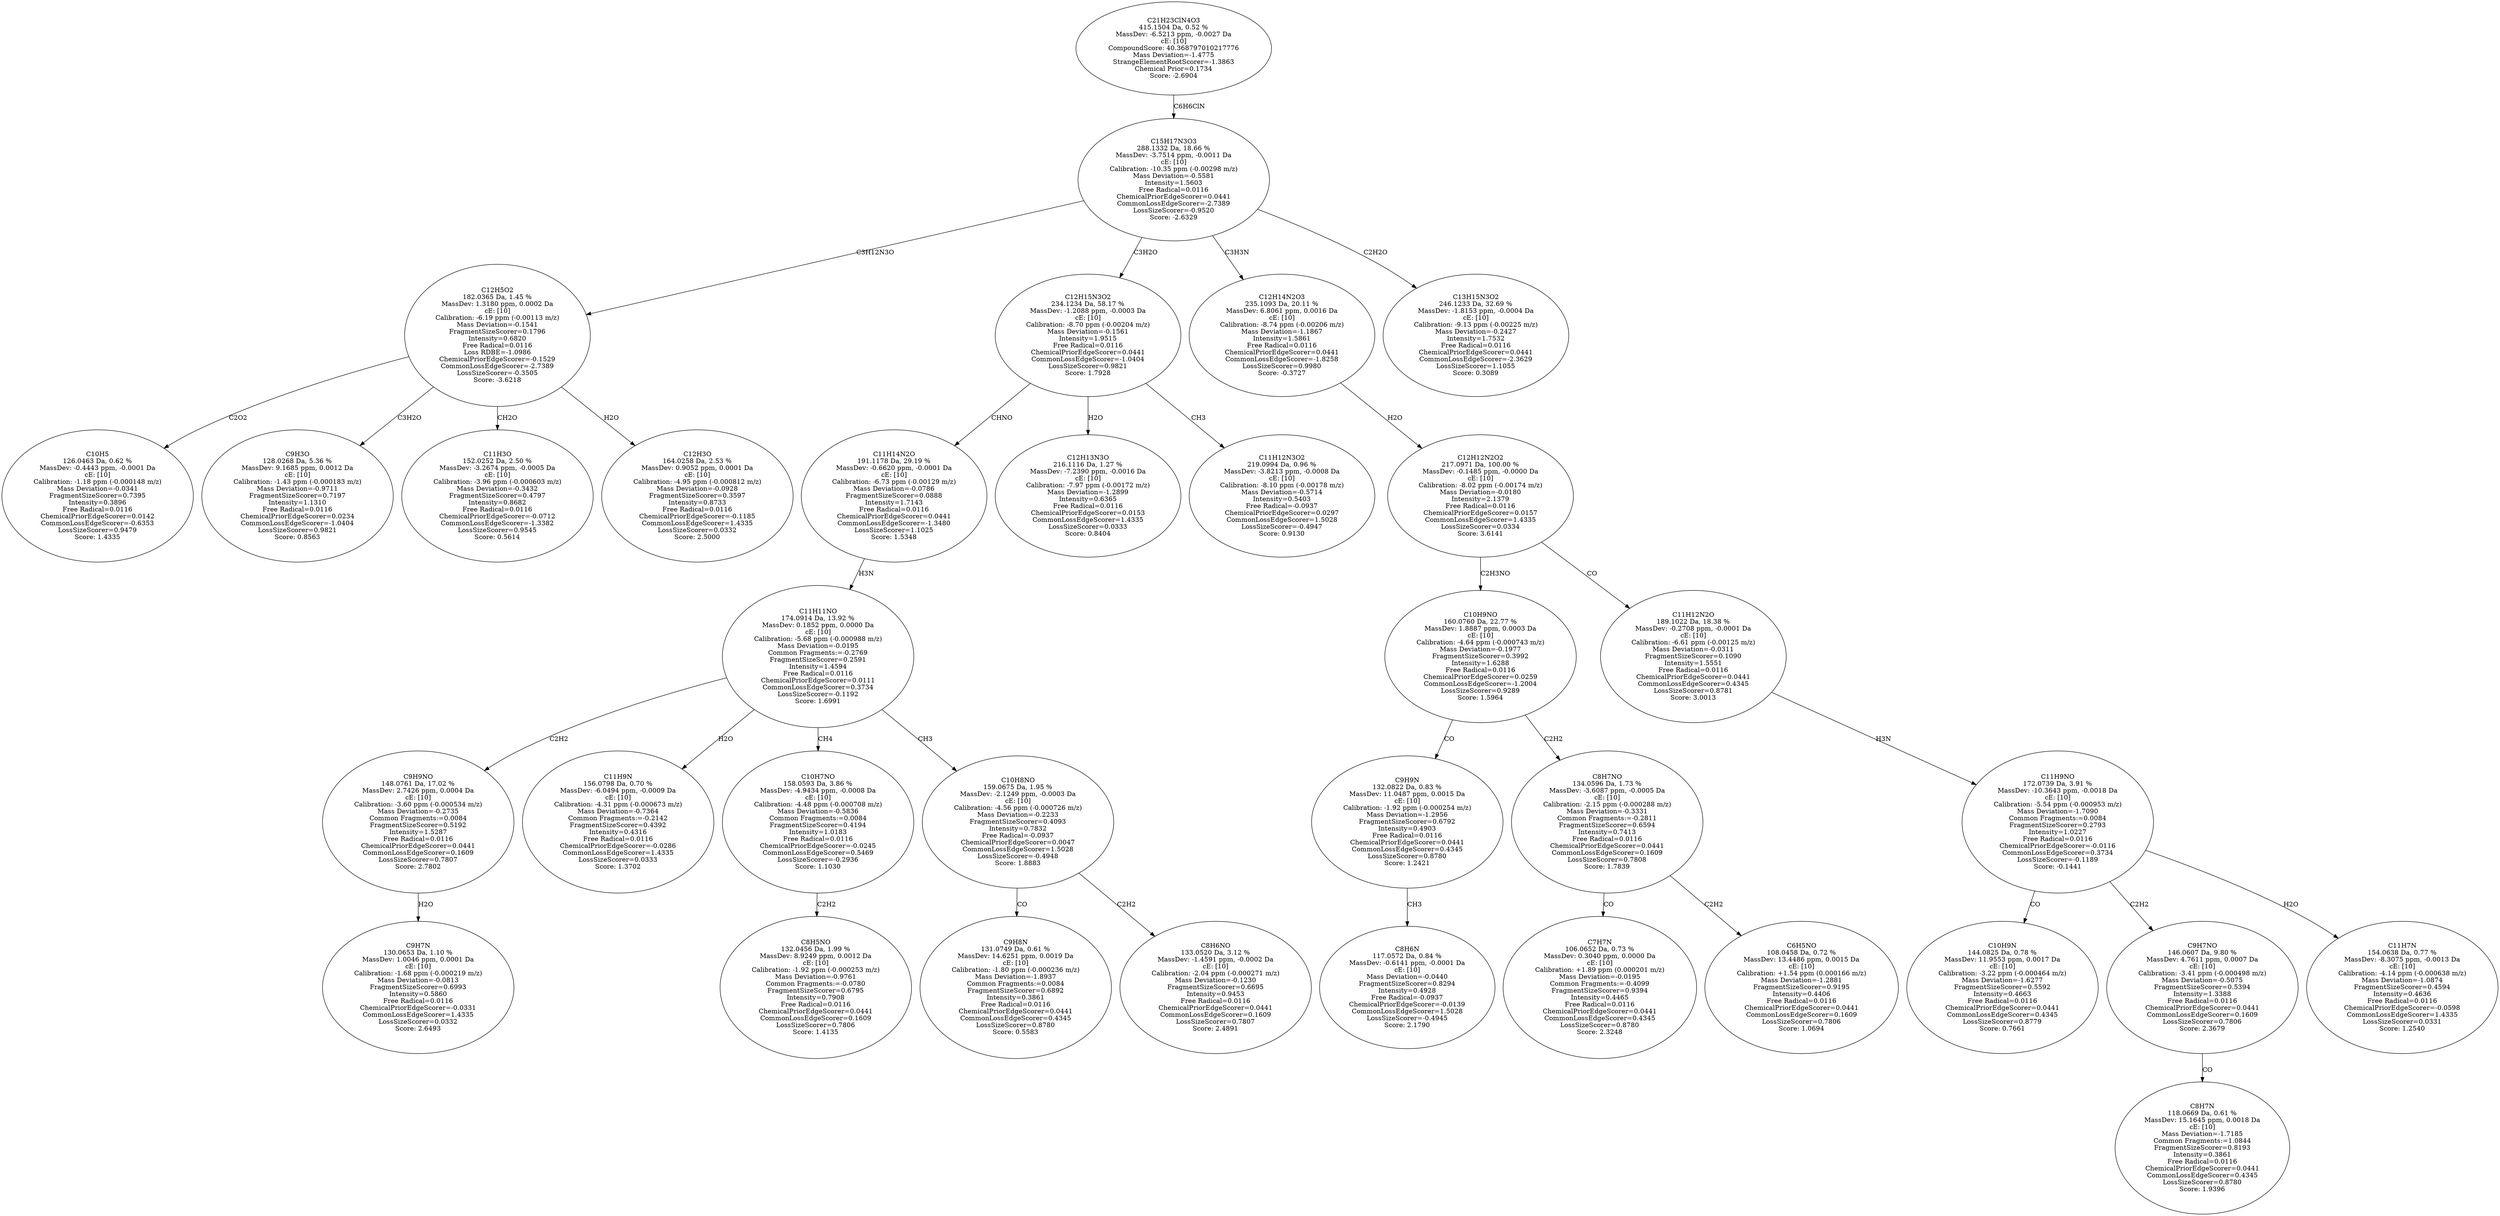 strict digraph {
v1 [label="C10H5\n126.0463 Da, 0.62 %\nMassDev: -0.4443 ppm, -0.0001 Da\ncE: [10]\nCalibration: -1.18 ppm (-0.000148 m/z)\nMass Deviation=-0.0341\nFragmentSizeScorer=0.7395\nIntensity=0.3896\nFree Radical=0.0116\nChemicalPriorEdgeScorer=0.0142\nCommonLossEdgeScorer=-0.6353\nLossSizeScorer=0.9479\nScore: 1.4335"];
v2 [label="C9H3O\n128.0268 Da, 5.36 %\nMassDev: 9.1685 ppm, 0.0012 Da\ncE: [10]\nCalibration: -1.43 ppm (-0.000183 m/z)\nMass Deviation=-0.9711\nFragmentSizeScorer=0.7197\nIntensity=1.1310\nFree Radical=0.0116\nChemicalPriorEdgeScorer=0.0234\nCommonLossEdgeScorer=-1.0404\nLossSizeScorer=0.9821\nScore: 0.8563"];
v3 [label="C11H3O\n152.0252 Da, 2.50 %\nMassDev: -3.2674 ppm, -0.0005 Da\ncE: [10]\nCalibration: -3.96 ppm (-0.000603 m/z)\nMass Deviation=-0.3432\nFragmentSizeScorer=0.4797\nIntensity=0.8682\nFree Radical=0.0116\nChemicalPriorEdgeScorer=-0.0712\nCommonLossEdgeScorer=-1.3382\nLossSizeScorer=0.9545\nScore: 0.5614"];
v4 [label="C12H3O\n164.0258 Da, 2.53 %\nMassDev: 0.9052 ppm, 0.0001 Da\ncE: [10]\nCalibration: -4.95 ppm (-0.000812 m/z)\nMass Deviation=-0.0928\nFragmentSizeScorer=0.3597\nIntensity=0.8733\nFree Radical=0.0116\nChemicalPriorEdgeScorer=-0.1185\nCommonLossEdgeScorer=1.4335\nLossSizeScorer=0.0332\nScore: 2.5000"];
v5 [label="C12H5O2\n182.0365 Da, 1.45 %\nMassDev: 1.3180 ppm, 0.0002 Da\ncE: [10]\nCalibration: -6.19 ppm (-0.00113 m/z)\nMass Deviation=-0.1541\nFragmentSizeScorer=0.1796\nIntensity=0.6820\nFree Radical=0.0116\nLoss RDBE=-1.0986\nChemicalPriorEdgeScorer=-0.1529\nCommonLossEdgeScorer=-2.7389\nLossSizeScorer=-0.3505\nScore: -3.6218"];
v6 [label="C9H7N\n130.0653 Da, 1.10 %\nMassDev: 1.0046 ppm, 0.0001 Da\ncE: [10]\nCalibration: -1.68 ppm (-0.000219 m/z)\nMass Deviation=-0.0813\nFragmentSizeScorer=0.6993\nIntensity=0.5860\nFree Radical=0.0116\nChemicalPriorEdgeScorer=-0.0331\nCommonLossEdgeScorer=1.4335\nLossSizeScorer=0.0332\nScore: 2.6493"];
v7 [label="C9H9NO\n148.0761 Da, 17.02 %\nMassDev: 2.7426 ppm, 0.0004 Da\ncE: [10]\nCalibration: -3.60 ppm (-0.000534 m/z)\nMass Deviation=-0.2735\nCommon Fragments:=0.0084\nFragmentSizeScorer=0.5192\nIntensity=1.5287\nFree Radical=0.0116\nChemicalPriorEdgeScorer=0.0441\nCommonLossEdgeScorer=0.1609\nLossSizeScorer=0.7807\nScore: 2.7802"];
v8 [label="C11H9N\n156.0798 Da, 0.70 %\nMassDev: -6.0494 ppm, -0.0009 Da\ncE: [10]\nCalibration: -4.31 ppm (-0.000673 m/z)\nMass Deviation=-0.7364\nCommon Fragments:=-0.2142\nFragmentSizeScorer=0.4392\nIntensity=0.4316\nFree Radical=0.0116\nChemicalPriorEdgeScorer=-0.0286\nCommonLossEdgeScorer=1.4335\nLossSizeScorer=0.0333\nScore: 1.3702"];
v9 [label="C8H5NO\n132.0456 Da, 1.99 %\nMassDev: 8.9249 ppm, 0.0012 Da\ncE: [10]\nCalibration: -1.92 ppm (-0.000253 m/z)\nMass Deviation=-0.9761\nCommon Fragments:=-0.0780\nFragmentSizeScorer=0.6795\nIntensity=0.7908\nFree Radical=0.0116\nChemicalPriorEdgeScorer=0.0441\nCommonLossEdgeScorer=0.1609\nLossSizeScorer=0.7806\nScore: 1.4135"];
v10 [label="C10H7NO\n158.0593 Da, 3.86 %\nMassDev: -4.9434 ppm, -0.0008 Da\ncE: [10]\nCalibration: -4.48 ppm (-0.000708 m/z)\nMass Deviation=-0.5836\nCommon Fragments:=0.0084\nFragmentSizeScorer=0.4194\nIntensity=1.0183\nFree Radical=0.0116\nChemicalPriorEdgeScorer=-0.0245\nCommonLossEdgeScorer=0.5469\nLossSizeScorer=-0.2936\nScore: 1.1030"];
v11 [label="C9H8N\n131.0749 Da, 0.61 %\nMassDev: 14.6251 ppm, 0.0019 Da\ncE: [10]\nCalibration: -1.80 ppm (-0.000236 m/z)\nMass Deviation=-1.8937\nCommon Fragments:=0.0084\nFragmentSizeScorer=0.6892\nIntensity=0.3861\nFree Radical=0.0116\nChemicalPriorEdgeScorer=0.0441\nCommonLossEdgeScorer=0.4345\nLossSizeScorer=0.8780\nScore: 0.5583"];
v12 [label="C8H6NO\n133.0520 Da, 3.12 %\nMassDev: -1.4591 ppm, -0.0002 Da\ncE: [10]\nCalibration: -2.04 ppm (-0.000271 m/z)\nMass Deviation=-0.1230\nFragmentSizeScorer=0.6695\nIntensity=0.9453\nFree Radical=0.0116\nChemicalPriorEdgeScorer=0.0441\nCommonLossEdgeScorer=0.1609\nLossSizeScorer=0.7807\nScore: 2.4891"];
v13 [label="C10H8NO\n159.0675 Da, 1.95 %\nMassDev: -2.1249 ppm, -0.0003 Da\ncE: [10]\nCalibration: -4.56 ppm (-0.000726 m/z)\nMass Deviation=-0.2233\nFragmentSizeScorer=0.4093\nIntensity=0.7832\nFree Radical=-0.0937\nChemicalPriorEdgeScorer=0.0047\nCommonLossEdgeScorer=1.5028\nLossSizeScorer=-0.4948\nScore: 1.8883"];
v14 [label="C11H11NO\n174.0914 Da, 13.92 %\nMassDev: 0.1852 ppm, 0.0000 Da\ncE: [10]\nCalibration: -5.68 ppm (-0.000988 m/z)\nMass Deviation=-0.0195\nCommon Fragments:=-0.2769\nFragmentSizeScorer=0.2591\nIntensity=1.4594\nFree Radical=0.0116\nChemicalPriorEdgeScorer=0.0111\nCommonLossEdgeScorer=0.3734\nLossSizeScorer=-0.1192\nScore: 1.6991"];
v15 [label="C11H14N2O\n191.1178 Da, 29.19 %\nMassDev: -0.6620 ppm, -0.0001 Da\ncE: [10]\nCalibration: -6.73 ppm (-0.00129 m/z)\nMass Deviation=-0.0786\nFragmentSizeScorer=0.0888\nIntensity=1.7143\nFree Radical=0.0116\nChemicalPriorEdgeScorer=0.0441\nCommonLossEdgeScorer=-1.3480\nLossSizeScorer=1.1025\nScore: 1.5348"];
v16 [label="C12H13N3O\n216.1116 Da, 1.27 %\nMassDev: -7.2390 ppm, -0.0016 Da\ncE: [10]\nCalibration: -7.97 ppm (-0.00172 m/z)\nMass Deviation=-1.2899\nIntensity=0.6365\nFree Radical=0.0116\nChemicalPriorEdgeScorer=0.0153\nCommonLossEdgeScorer=1.4335\nLossSizeScorer=0.0333\nScore: 0.8404"];
v17 [label="C11H12N3O2\n219.0994 Da, 0.96 %\nMassDev: -3.8213 ppm, -0.0008 Da\ncE: [10]\nCalibration: -8.10 ppm (-0.00178 m/z)\nMass Deviation=-0.5714\nIntensity=0.5403\nFree Radical=-0.0937\nChemicalPriorEdgeScorer=0.0297\nCommonLossEdgeScorer=1.5028\nLossSizeScorer=-0.4947\nScore: 0.9130"];
v18 [label="C12H15N3O2\n234.1234 Da, 58.17 %\nMassDev: -1.2088 ppm, -0.0003 Da\ncE: [10]\nCalibration: -8.70 ppm (-0.00204 m/z)\nMass Deviation=-0.1561\nIntensity=1.9515\nFree Radical=0.0116\nChemicalPriorEdgeScorer=0.0441\nCommonLossEdgeScorer=-1.0404\nLossSizeScorer=0.9821\nScore: 1.7928"];
v19 [label="C8H6N\n117.0572 Da, 0.84 %\nMassDev: -0.6141 ppm, -0.0001 Da\ncE: [10]\nMass Deviation=-0.0440\nFragmentSizeScorer=0.8294\nIntensity=0.4928\nFree Radical=-0.0937\nChemicalPriorEdgeScorer=-0.0139\nCommonLossEdgeScorer=1.5028\nLossSizeScorer=-0.4945\nScore: 2.1790"];
v20 [label="C9H9N\n132.0822 Da, 0.83 %\nMassDev: 11.0487 ppm, 0.0015 Da\ncE: [10]\nCalibration: -1.92 ppm (-0.000254 m/z)\nMass Deviation=-1.2956\nFragmentSizeScorer=0.6792\nIntensity=0.4903\nFree Radical=0.0116\nChemicalPriorEdgeScorer=0.0441\nCommonLossEdgeScorer=0.4345\nLossSizeScorer=0.8780\nScore: 1.2421"];
v21 [label="C7H7N\n106.0652 Da, 0.73 %\nMassDev: 0.3040 ppm, 0.0000 Da\ncE: [10]\nCalibration: +1.89 ppm (0.000201 m/z)\nMass Deviation=-0.0195\nCommon Fragments:=-0.4099\nFragmentSizeScorer=0.9394\nIntensity=0.4465\nFree Radical=0.0116\nChemicalPriorEdgeScorer=0.0441\nCommonLossEdgeScorer=0.4345\nLossSizeScorer=0.8780\nScore: 2.3248"];
v22 [label="C6H5NO\n108.0458 Da, 0.72 %\nMassDev: 13.4486 ppm, 0.0015 Da\ncE: [10]\nCalibration: +1.54 ppm (0.000166 m/z)\nMass Deviation=-1.2881\nFragmentSizeScorer=0.9195\nIntensity=0.4406\nFree Radical=0.0116\nChemicalPriorEdgeScorer=0.0441\nCommonLossEdgeScorer=0.1609\nLossSizeScorer=0.7806\nScore: 1.0694"];
v23 [label="C8H7NO\n134.0596 Da, 1.73 %\nMassDev: -3.6087 ppm, -0.0005 Da\ncE: [10]\nCalibration: -2.15 ppm (-0.000288 m/z)\nMass Deviation=-0.3331\nCommon Fragments:=-0.2811\nFragmentSizeScorer=0.6594\nIntensity=0.7413\nFree Radical=0.0116\nChemicalPriorEdgeScorer=0.0441\nCommonLossEdgeScorer=0.1609\nLossSizeScorer=0.7808\nScore: 1.7839"];
v24 [label="C10H9NO\n160.0760 Da, 22.77 %\nMassDev: 1.8887 ppm, 0.0003 Da\ncE: [10]\nCalibration: -4.64 ppm (-0.000743 m/z)\nMass Deviation=-0.1977\nFragmentSizeScorer=0.3992\nIntensity=1.6288\nFree Radical=0.0116\nChemicalPriorEdgeScorer=0.0259\nCommonLossEdgeScorer=-1.2004\nLossSizeScorer=0.9289\nScore: 1.5964"];
v25 [label="C10H9N\n144.0825 Da, 0.78 %\nMassDev: 11.9553 ppm, 0.0017 Da\ncE: [10]\nCalibration: -3.22 ppm (-0.000464 m/z)\nMass Deviation=-1.6277\nFragmentSizeScorer=0.5592\nIntensity=0.4663\nFree Radical=0.0116\nChemicalPriorEdgeScorer=0.0441\nCommonLossEdgeScorer=0.4345\nLossSizeScorer=0.8779\nScore: 0.7661"];
v26 [label="C8H7N\n118.0669 Da, 0.61 %\nMassDev: 15.1645 ppm, 0.0018 Da\ncE: [10]\nMass Deviation=-1.7185\nCommon Fragments:=1.0844\nFragmentSizeScorer=0.8193\nIntensity=0.3861\nFree Radical=0.0116\nChemicalPriorEdgeScorer=0.0441\nCommonLossEdgeScorer=0.4345\nLossSizeScorer=0.8780\nScore: 1.9396"];
v27 [label="C9H7NO\n146.0607 Da, 9.80 %\nMassDev: 4.7611 ppm, 0.0007 Da\ncE: [10]\nCalibration: -3.41 ppm (-0.000498 m/z)\nMass Deviation=-0.5075\nFragmentSizeScorer=0.5394\nIntensity=1.3388\nFree Radical=0.0116\nChemicalPriorEdgeScorer=0.0441\nCommonLossEdgeScorer=0.1609\nLossSizeScorer=0.7806\nScore: 2.3679"];
v28 [label="C11H7N\n154.0638 Da, 0.77 %\nMassDev: -8.3075 ppm, -0.0013 Da\ncE: [10]\nCalibration: -4.14 ppm (-0.000638 m/z)\nMass Deviation=-1.0874\nFragmentSizeScorer=0.4594\nIntensity=0.4636\nFree Radical=0.0116\nChemicalPriorEdgeScorer=-0.0598\nCommonLossEdgeScorer=1.4335\nLossSizeScorer=0.0331\nScore: 1.2540"];
v29 [label="C11H9NO\n172.0739 Da, 3.91 %\nMassDev: -10.3643 ppm, -0.0018 Da\ncE: [10]\nCalibration: -5.54 ppm (-0.000953 m/z)\nMass Deviation=-1.7090\nCommon Fragments:=0.0084\nFragmentSizeScorer=0.2793\nIntensity=1.0227\nFree Radical=0.0116\nChemicalPriorEdgeScorer=-0.0116\nCommonLossEdgeScorer=0.3734\nLossSizeScorer=-0.1189\nScore: -0.1441"];
v30 [label="C11H12N2O\n189.1022 Da, 18.38 %\nMassDev: -0.2708 ppm, -0.0001 Da\ncE: [10]\nCalibration: -6.61 ppm (-0.00125 m/z)\nMass Deviation=-0.0311\nFragmentSizeScorer=0.1090\nIntensity=1.5551\nFree Radical=0.0116\nChemicalPriorEdgeScorer=0.0441\nCommonLossEdgeScorer=0.4345\nLossSizeScorer=0.8781\nScore: 3.0013"];
v31 [label="C12H12N2O2\n217.0971 Da, 100.00 %\nMassDev: -0.1485 ppm, -0.0000 Da\ncE: [10]\nCalibration: -8.02 ppm (-0.00174 m/z)\nMass Deviation=-0.0180\nIntensity=2.1379\nFree Radical=0.0116\nChemicalPriorEdgeScorer=0.0157\nCommonLossEdgeScorer=1.4335\nLossSizeScorer=0.0334\nScore: 3.6141"];
v32 [label="C12H14N2O3\n235.1093 Da, 20.11 %\nMassDev: 6.8061 ppm, 0.0016 Da\ncE: [10]\nCalibration: -8.74 ppm (-0.00206 m/z)\nMass Deviation=-1.1867\nIntensity=1.5861\nFree Radical=0.0116\nChemicalPriorEdgeScorer=0.0441\nCommonLossEdgeScorer=-1.8258\nLossSizeScorer=0.9980\nScore: -0.3727"];
v33 [label="C13H15N3O2\n246.1233 Da, 32.69 %\nMassDev: -1.8153 ppm, -0.0004 Da\ncE: [10]\nCalibration: -9.13 ppm (-0.00225 m/z)\nMass Deviation=-0.2427\nIntensity=1.7532\nFree Radical=0.0116\nChemicalPriorEdgeScorer=0.0441\nCommonLossEdgeScorer=-2.3629\nLossSizeScorer=1.1055\nScore: 0.3089"];
v34 [label="C15H17N3O3\n288.1332 Da, 18.66 %\nMassDev: -3.7514 ppm, -0.0011 Da\ncE: [10]\nCalibration: -10.35 ppm (-0.00298 m/z)\nMass Deviation=-0.5581\nIntensity=1.5603\nFree Radical=0.0116\nChemicalPriorEdgeScorer=0.0441\nCommonLossEdgeScorer=-2.7389\nLossSizeScorer=-0.9520\nScore: -2.6329"];
v35 [label="C21H23ClN4O3\n415.1504 Da, 0.52 %\nMassDev: -6.5213 ppm, -0.0027 Da\ncE: [10]\nCompoundScore: 40.368797010217776\nMass Deviation=-1.4775\nStrangeElementRootScorer=-1.3863\nChemical Prior=0.1734\nScore: -2.6904"];
v5 -> v1 [label="C2O2"];
v5 -> v2 [label="C3H2O"];
v5 -> v3 [label="CH2O"];
v5 -> v4 [label="H2O"];
v34 -> v5 [label="C3H12N3O"];
v7 -> v6 [label="H2O"];
v14 -> v7 [label="C2H2"];
v14 -> v8 [label="H2O"];
v10 -> v9 [label="C2H2"];
v14 -> v10 [label="CH4"];
v13 -> v11 [label="CO"];
v13 -> v12 [label="C2H2"];
v14 -> v13 [label="CH3"];
v15 -> v14 [label="H3N"];
v18 -> v15 [label="CHNO"];
v18 -> v16 [label="H2O"];
v18 -> v17 [label="CH3"];
v34 -> v18 [label="C3H2O"];
v20 -> v19 [label="CH3"];
v24 -> v20 [label="CO"];
v23 -> v21 [label="CO"];
v23 -> v22 [label="C2H2"];
v24 -> v23 [label="C2H2"];
v31 -> v24 [label="C2H3NO"];
v29 -> v25 [label="CO"];
v27 -> v26 [label="CO"];
v29 -> v27 [label="C2H2"];
v29 -> v28 [label="H2O"];
v30 -> v29 [label="H3N"];
v31 -> v30 [label="CO"];
v32 -> v31 [label="H2O"];
v34 -> v32 [label="C3H3N"];
v34 -> v33 [label="C2H2O"];
v35 -> v34 [label="C6H6ClN"];
}